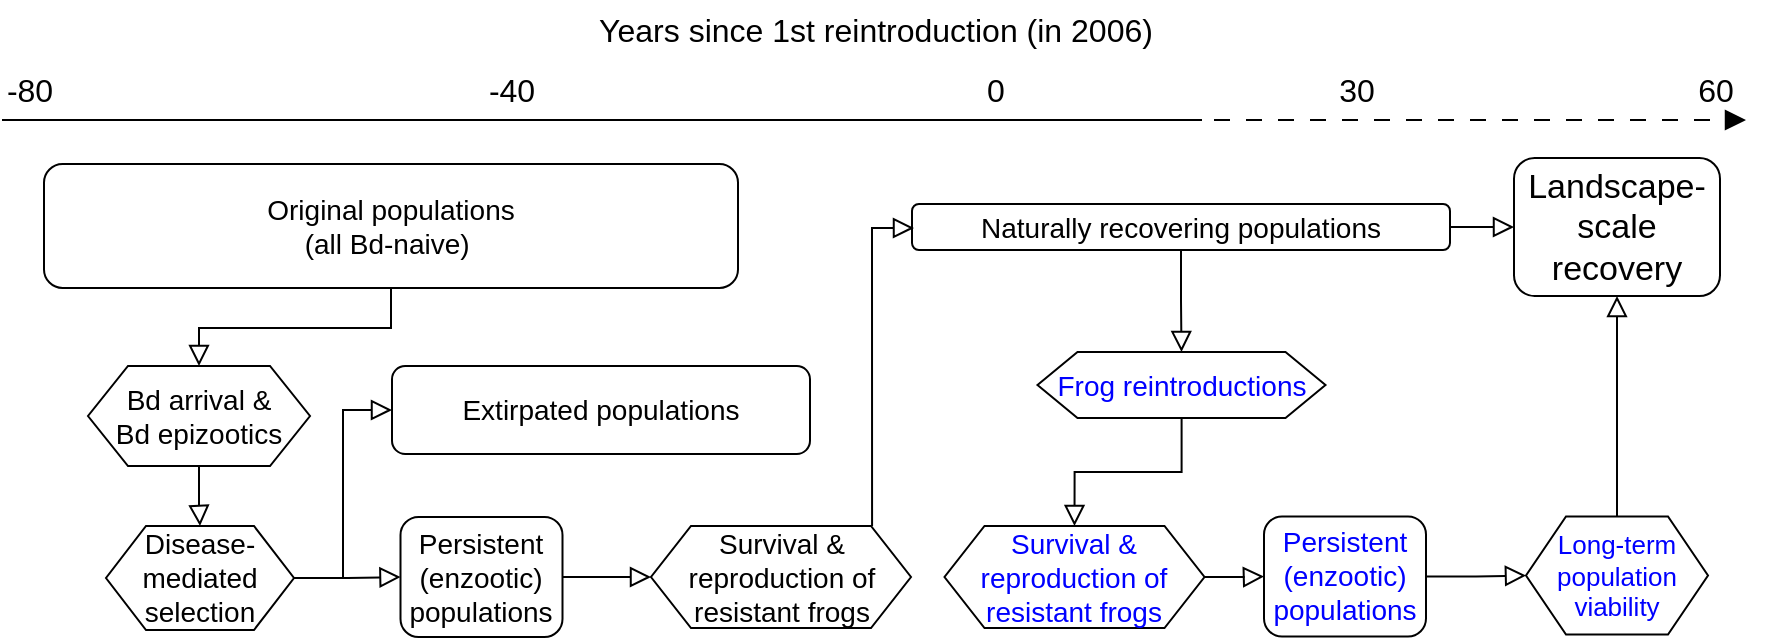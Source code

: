 <mxfile version="20.8.16" type="device"><diagram id="C5RBs43oDa-KdzZeNtuy" name="Page-1"><mxGraphModel dx="1288" dy="81" grid="1" gridSize="10" guides="1" tooltips="1" connect="1" arrows="1" fold="1" page="1" pageScale="1" pageWidth="1169" pageHeight="827" math="0" shadow="0"><root><mxCell id="WIyWlLk6GJQsqaUBKTNV-0"/><mxCell id="WIyWlLk6GJQsqaUBKTNV-1" parent="WIyWlLk6GJQsqaUBKTNV-0"/><mxCell id="pnmvHl7Qx2_lxW9h7oNF-0" style="edgeStyle=orthogonalEdgeStyle;rounded=0;orthogonalLoop=1;jettySize=auto;html=1;entryX=0.5;entryY=0;entryDx=0;entryDy=0;endArrow=block;endFill=0;endSize=8;exitX=0.5;exitY=1;exitDx=0;exitDy=0;" parent="WIyWlLk6GJQsqaUBKTNV-1" source="pnmvHl7Qx2_lxW9h7oNF-1" target="pnmvHl7Qx2_lxW9h7oNF-15" edge="1"><mxGeometry relative="1" as="geometry"><mxPoint x="200.5" y="1202" as="sourcePoint"/></mxGeometry></mxCell><mxCell id="pnmvHl7Qx2_lxW9h7oNF-1" value="&lt;font style=&quot;font-size: 14px;&quot;&gt;Original populations&lt;br&gt;(all Bd-naive)&amp;nbsp;&lt;/font&gt;" style="rounded=1;whiteSpace=wrap;html=1;" parent="WIyWlLk6GJQsqaUBKTNV-1" vertex="1"><mxGeometry x="85" y="1122" width="347" height="62" as="geometry"/></mxCell><mxCell id="pnmvHl7Qx2_lxW9h7oNF-2" value="" style="endArrow=none;html=1;rounded=0;labelBackgroundColor=none;fontSize=14;endSize=8;strokeWidth=1;endFill=0;startArrow=none;startFill=0;" parent="WIyWlLk6GJQsqaUBKTNV-1" edge="1"><mxGeometry width="50" height="50" relative="1" as="geometry"><mxPoint x="64" y="1100" as="sourcePoint"/><mxPoint x="664" y="1100" as="targetPoint"/></mxGeometry></mxCell><mxCell id="pnmvHl7Qx2_lxW9h7oNF-3" value="&lt;font style=&quot;font-size: 16px;&quot;&gt;-80&lt;/font&gt;" style="text;html=1;strokeColor=none;fillColor=none;align=center;verticalAlign=middle;whiteSpace=wrap;rounded=0;fontSize=14;" parent="WIyWlLk6GJQsqaUBKTNV-1" vertex="1"><mxGeometry x="63" y="1070" width="30" height="30" as="geometry"/></mxCell><mxCell id="pnmvHl7Qx2_lxW9h7oNF-4" value="&lt;font style=&quot;font-size: 16px;&quot;&gt;-40&lt;/font&gt;" style="text;html=1;strokeColor=none;fillColor=none;align=center;verticalAlign=middle;whiteSpace=wrap;rounded=0;fontSize=14;" parent="WIyWlLk6GJQsqaUBKTNV-1" vertex="1"><mxGeometry x="304" y="1070" width="30" height="30" as="geometry"/></mxCell><mxCell id="pnmvHl7Qx2_lxW9h7oNF-5" value="&lt;font style=&quot;font-size: 16px;&quot;&gt;0&lt;/font&gt;" style="text;html=1;strokeColor=none;fillColor=none;align=center;verticalAlign=middle;whiteSpace=wrap;rounded=0;fontSize=14;" parent="WIyWlLk6GJQsqaUBKTNV-1" vertex="1"><mxGeometry x="546" y="1070" width="30" height="30" as="geometry"/></mxCell><mxCell id="pnmvHl7Qx2_lxW9h7oNF-6" value="&lt;font style=&quot;font-size: 16px;&quot;&gt;Years since 1st reintroduction (in 2006)&lt;/font&gt;" style="text;html=1;strokeColor=none;fillColor=none;align=center;verticalAlign=middle;whiteSpace=wrap;rounded=0;fontSize=14;" parent="WIyWlLk6GJQsqaUBKTNV-1" vertex="1"><mxGeometry x="356" y="1040" width="290" height="30" as="geometry"/></mxCell><mxCell id="pnmvHl7Qx2_lxW9h7oNF-7" value="&lt;font style=&quot;font-size: 16px;&quot;&gt;30&lt;/font&gt;" style="text;html=1;align=center;verticalAlign=middle;resizable=0;points=[];autosize=1;strokeColor=none;fillColor=none;fontSize=14;" parent="WIyWlLk6GJQsqaUBKTNV-1" vertex="1"><mxGeometry x="721" y="1070" width="40" height="30" as="geometry"/></mxCell><mxCell id="pnmvHl7Qx2_lxW9h7oNF-8" value="&lt;font style=&quot;font-size: 16px;&quot;&gt;60&lt;/font&gt;" style="text;html=1;strokeColor=none;fillColor=none;align=center;verticalAlign=middle;whiteSpace=wrap;rounded=0;fontSize=14;" parent="WIyWlLk6GJQsqaUBKTNV-1" vertex="1"><mxGeometry x="906" y="1070" width="30" height="30" as="geometry"/></mxCell><mxCell id="pnmvHl7Qx2_lxW9h7oNF-9" value="" style="endArrow=block;html=1;rounded=0;labelBackgroundColor=none;strokeWidth=1;fontSize=16;fontColor=#0000FF;endSize=8;dashed=1;dashPattern=8 8;endFill=1;" parent="WIyWlLk6GJQsqaUBKTNV-1" edge="1"><mxGeometry width="50" height="50" relative="1" as="geometry"><mxPoint x="670" y="1100" as="sourcePoint"/><mxPoint x="936" y="1100" as="targetPoint"/></mxGeometry></mxCell><mxCell id="pnmvHl7Qx2_lxW9h7oNF-10" value="&lt;font style=&quot;font-size: 14px;&quot;&gt;Extirpated populations&lt;/font&gt;" style="rounded=1;whiteSpace=wrap;html=1;" parent="WIyWlLk6GJQsqaUBKTNV-1" vertex="1"><mxGeometry x="259" y="1223" width="209" height="44" as="geometry"/></mxCell><mxCell id="pnmvHl7Qx2_lxW9h7oNF-11" style="edgeStyle=orthogonalEdgeStyle;rounded=0;orthogonalLoop=1;jettySize=auto;html=1;entryX=0.5;entryY=0;entryDx=0;entryDy=0;startArrow=none;startFill=0;endArrow=block;endFill=0;endSize=8;sourcePerimeterSpacing=0;targetPerimeterSpacing=0;" parent="WIyWlLk6GJQsqaUBKTNV-1" source="pnmvHl7Qx2_lxW9h7oNF-13" target="pnmvHl7Qx2_lxW9h7oNF-22" edge="1"><mxGeometry relative="1" as="geometry"/></mxCell><mxCell id="pnmvHl7Qx2_lxW9h7oNF-12" style="edgeStyle=orthogonalEdgeStyle;rounded=0;orthogonalLoop=1;jettySize=auto;html=1;fontColor=#0000FF;startArrow=none;startFill=0;endArrow=block;endFill=0;endSize=8;sourcePerimeterSpacing=0;targetPerimeterSpacing=0;" parent="WIyWlLk6GJQsqaUBKTNV-1" source="pnmvHl7Qx2_lxW9h7oNF-13" target="pnmvHl7Qx2_lxW9h7oNF-31" edge="1"><mxGeometry relative="1" as="geometry"/></mxCell><mxCell id="pnmvHl7Qx2_lxW9h7oNF-13" value="&lt;font style=&quot;font-size: 14px;&quot;&gt;Naturally recovering populations&lt;/font&gt;" style="rounded=1;whiteSpace=wrap;html=1;" parent="WIyWlLk6GJQsqaUBKTNV-1" vertex="1"><mxGeometry x="519" y="1142" width="269" height="23" as="geometry"/></mxCell><mxCell id="pnmvHl7Qx2_lxW9h7oNF-14" style="edgeStyle=orthogonalEdgeStyle;rounded=0;orthogonalLoop=1;jettySize=auto;html=1;entryX=0.5;entryY=0;entryDx=0;entryDy=0;endArrow=block;endFill=0;endSize=8;" parent="WIyWlLk6GJQsqaUBKTNV-1" source="pnmvHl7Qx2_lxW9h7oNF-15" target="pnmvHl7Qx2_lxW9h7oNF-18" edge="1"><mxGeometry relative="1" as="geometry"/></mxCell><mxCell id="pnmvHl7Qx2_lxW9h7oNF-15" value="&lt;font style=&quot;font-size: 14px;&quot;&gt;Bd arrival &amp;amp;&lt;br&gt;Bd epizootics&lt;/font&gt;" style="shape=hexagon;perimeter=hexagonPerimeter2;whiteSpace=wrap;html=1;fixedSize=1;" parent="WIyWlLk6GJQsqaUBKTNV-1" vertex="1"><mxGeometry x="107" y="1223" width="111" height="50" as="geometry"/></mxCell><mxCell id="pnmvHl7Qx2_lxW9h7oNF-16" value="" style="edgeStyle=orthogonalEdgeStyle;rounded=0;orthogonalLoop=1;jettySize=auto;html=1;startArrow=none;startFill=0;endArrow=block;endFill=0;endSize=8;sourcePerimeterSpacing=0;targetPerimeterSpacing=0;exitX=1;exitY=0.5;exitDx=0;exitDy=0;" parent="WIyWlLk6GJQsqaUBKTNV-1" source="pnmvHl7Qx2_lxW9h7oNF-18" target="pnmvHl7Qx2_lxW9h7oNF-26" edge="1"><mxGeometry relative="1" as="geometry"/></mxCell><mxCell id="pnmvHl7Qx2_lxW9h7oNF-35" style="edgeStyle=orthogonalEdgeStyle;rounded=0;orthogonalLoop=1;jettySize=auto;html=1;entryX=0;entryY=0.5;entryDx=0;entryDy=0;endArrow=block;endFill=0;endSize=8;" parent="WIyWlLk6GJQsqaUBKTNV-1" source="pnmvHl7Qx2_lxW9h7oNF-18" target="pnmvHl7Qx2_lxW9h7oNF-10" edge="1"><mxGeometry relative="1" as="geometry"/></mxCell><mxCell id="pnmvHl7Qx2_lxW9h7oNF-18" value="&lt;font style=&quot;font-size: 14px;&quot;&gt;Disease-mediated selection&lt;/font&gt;" style="shape=hexagon;perimeter=hexagonPerimeter2;whiteSpace=wrap;html=1;fixedSize=1;" parent="WIyWlLk6GJQsqaUBKTNV-1" vertex="1"><mxGeometry x="116" y="1303" width="94" height="52" as="geometry"/></mxCell><mxCell id="pnmvHl7Qx2_lxW9h7oNF-36" style="edgeStyle=orthogonalEdgeStyle;rounded=0;orthogonalLoop=1;jettySize=auto;html=1;endArrow=block;endFill=0;endSize=8;exitX=0.858;exitY=0;exitDx=0;exitDy=0;exitPerimeter=0;" parent="WIyWlLk6GJQsqaUBKTNV-1" edge="1"><mxGeometry relative="1" as="geometry"><mxPoint x="499.04" y="1303" as="sourcePoint"/><mxPoint x="520" y="1154" as="targetPoint"/><Array as="points"><mxPoint x="499" y="1154"/></Array></mxGeometry></mxCell><mxCell id="pnmvHl7Qx2_lxW9h7oNF-20" value="Survival &amp;amp; reproduction of resistant frogs" style="shape=hexagon;perimeter=hexagonPerimeter2;whiteSpace=wrap;html=1;fixedSize=1;fontSize=14;" parent="WIyWlLk6GJQsqaUBKTNV-1" vertex="1"><mxGeometry x="388.5" y="1303" width="130" height="51" as="geometry"/></mxCell><mxCell id="pnmvHl7Qx2_lxW9h7oNF-21" style="edgeStyle=orthogonalEdgeStyle;rounded=0;orthogonalLoop=1;jettySize=auto;html=1;entryX=0.5;entryY=0;entryDx=0;entryDy=0;startArrow=none;startFill=0;endArrow=block;endFill=0;endSize=8;sourcePerimeterSpacing=0;targetPerimeterSpacing=0;" parent="WIyWlLk6GJQsqaUBKTNV-1" source="pnmvHl7Qx2_lxW9h7oNF-22" target="pnmvHl7Qx2_lxW9h7oNF-24" edge="1"><mxGeometry relative="1" as="geometry"/></mxCell><mxCell id="pnmvHl7Qx2_lxW9h7oNF-22" value="&lt;font style=&quot;font-size: 14px;&quot; color=&quot;#0000ff&quot;&gt;Frog reintroductions&lt;/font&gt;" style="shape=hexagon;perimeter=hexagonPerimeter2;whiteSpace=wrap;html=1;fixedSize=1;" parent="WIyWlLk6GJQsqaUBKTNV-1" vertex="1"><mxGeometry x="581.75" y="1216" width="144" height="33" as="geometry"/></mxCell><mxCell id="pnmvHl7Qx2_lxW9h7oNF-23" style="edgeStyle=orthogonalEdgeStyle;rounded=0;orthogonalLoop=1;jettySize=auto;html=1;entryX=0;entryY=0.5;entryDx=0;entryDy=0;fontColor=#0000FF;startArrow=none;startFill=0;endArrow=block;endFill=0;endSize=8;sourcePerimeterSpacing=0;targetPerimeterSpacing=0;" parent="WIyWlLk6GJQsqaUBKTNV-1" source="pnmvHl7Qx2_lxW9h7oNF-24" target="pnmvHl7Qx2_lxW9h7oNF-28" edge="1"><mxGeometry relative="1" as="geometry"/></mxCell><mxCell id="pnmvHl7Qx2_lxW9h7oNF-24" value="&lt;font style=&quot;font-size: 14px;&quot; color=&quot;#0000ff&quot;&gt;Survival &amp;amp; reproduction of resistant frogs&lt;/font&gt;" style="shape=hexagon;perimeter=hexagonPerimeter2;whiteSpace=wrap;html=1;fixedSize=1;" parent="WIyWlLk6GJQsqaUBKTNV-1" vertex="1"><mxGeometry x="535.25" y="1303" width="130" height="51" as="geometry"/></mxCell><mxCell id="pnmvHl7Qx2_lxW9h7oNF-25" value="" style="edgeStyle=orthogonalEdgeStyle;rounded=0;orthogonalLoop=1;jettySize=auto;html=1;endSize=8;endArrow=block;endFill=0;" parent="WIyWlLk6GJQsqaUBKTNV-1" source="pnmvHl7Qx2_lxW9h7oNF-26" target="pnmvHl7Qx2_lxW9h7oNF-20" edge="1"><mxGeometry relative="1" as="geometry"/></mxCell><mxCell id="pnmvHl7Qx2_lxW9h7oNF-26" value="&lt;font style=&quot;font-size: 14px;&quot;&gt;Persistent (enzootic) populations&lt;/font&gt;" style="rounded=1;whiteSpace=wrap;html=1;" parent="WIyWlLk6GJQsqaUBKTNV-1" vertex="1"><mxGeometry x="263.25" y="1298.5" width="81" height="60" as="geometry"/></mxCell><mxCell id="pnmvHl7Qx2_lxW9h7oNF-27" style="edgeStyle=orthogonalEdgeStyle;rounded=0;orthogonalLoop=1;jettySize=auto;html=1;entryX=0;entryY=0.5;entryDx=0;entryDy=0;fontColor=#0000FF;startArrow=none;startFill=0;endArrow=block;endFill=0;endSize=8;sourcePerimeterSpacing=0;targetPerimeterSpacing=0;" parent="WIyWlLk6GJQsqaUBKTNV-1" source="pnmvHl7Qx2_lxW9h7oNF-28" target="pnmvHl7Qx2_lxW9h7oNF-30" edge="1"><mxGeometry relative="1" as="geometry"/></mxCell><mxCell id="pnmvHl7Qx2_lxW9h7oNF-28" value="&lt;font style=&quot;font-size: 14px;&quot; color=&quot;#0000ff&quot;&gt;Persistent (enzootic) populations&lt;/font&gt;" style="rounded=1;whiteSpace=wrap;html=1;" parent="WIyWlLk6GJQsqaUBKTNV-1" vertex="1"><mxGeometry x="695" y="1298.25" width="81" height="60" as="geometry"/></mxCell><mxCell id="pnmvHl7Qx2_lxW9h7oNF-29" style="edgeStyle=orthogonalEdgeStyle;rounded=0;orthogonalLoop=1;jettySize=auto;html=1;fontColor=#0000FF;startArrow=none;startFill=0;endArrow=block;endFill=0;endSize=8;sourcePerimeterSpacing=0;targetPerimeterSpacing=0;entryX=0.5;entryY=1;entryDx=0;entryDy=0;" parent="WIyWlLk6GJQsqaUBKTNV-1" source="pnmvHl7Qx2_lxW9h7oNF-30" target="pnmvHl7Qx2_lxW9h7oNF-31" edge="1"><mxGeometry relative="1" as="geometry"><mxPoint x="836" y="1202" as="targetPoint"/></mxGeometry></mxCell><mxCell id="pnmvHl7Qx2_lxW9h7oNF-30" value="&lt;font color=&quot;#0000ff&quot; style=&quot;font-size: 13px;&quot;&gt;Long-term population viability&lt;/font&gt;" style="shape=hexagon;perimeter=hexagonPerimeter2;whiteSpace=wrap;html=1;fixedSize=1;fontSize=13;" parent="WIyWlLk6GJQsqaUBKTNV-1" vertex="1"><mxGeometry x="826" y="1298.25" width="91" height="59" as="geometry"/></mxCell><mxCell id="pnmvHl7Qx2_lxW9h7oNF-31" value="&lt;font style=&quot;font-size: 17px;&quot;&gt;Landscape-scale recovery&lt;/font&gt;" style="rounded=1;whiteSpace=wrap;html=1;align=center;labelPosition=center;verticalLabelPosition=middle;verticalAlign=middle;fontColor=#000000;" parent="WIyWlLk6GJQsqaUBKTNV-1" vertex="1"><mxGeometry x="820" y="1119" width="103" height="69" as="geometry"/></mxCell></root></mxGraphModel></diagram></mxfile>